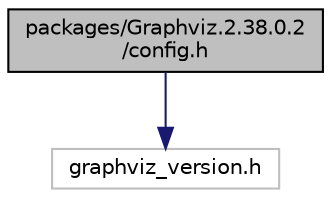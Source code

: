 digraph "packages/Graphviz.2.38.0.2/config.h"
{
 // INTERACTIVE_SVG=YES
  edge [fontname="Helvetica",fontsize="10",labelfontname="Helvetica",labelfontsize="10"];
  node [fontname="Helvetica",fontsize="10",shape=record];
  Node0 [label="packages/Graphviz.2.38.0.2\l/config.h",height=0.2,width=0.4,color="black", fillcolor="grey75", style="filled", fontcolor="black"];
  Node0 -> Node1 [color="midnightblue",fontsize="10",style="solid",fontname="Helvetica"];
  Node1 [label="graphviz_version.h",height=0.2,width=0.4,color="grey75", fillcolor="white", style="filled"];
}
